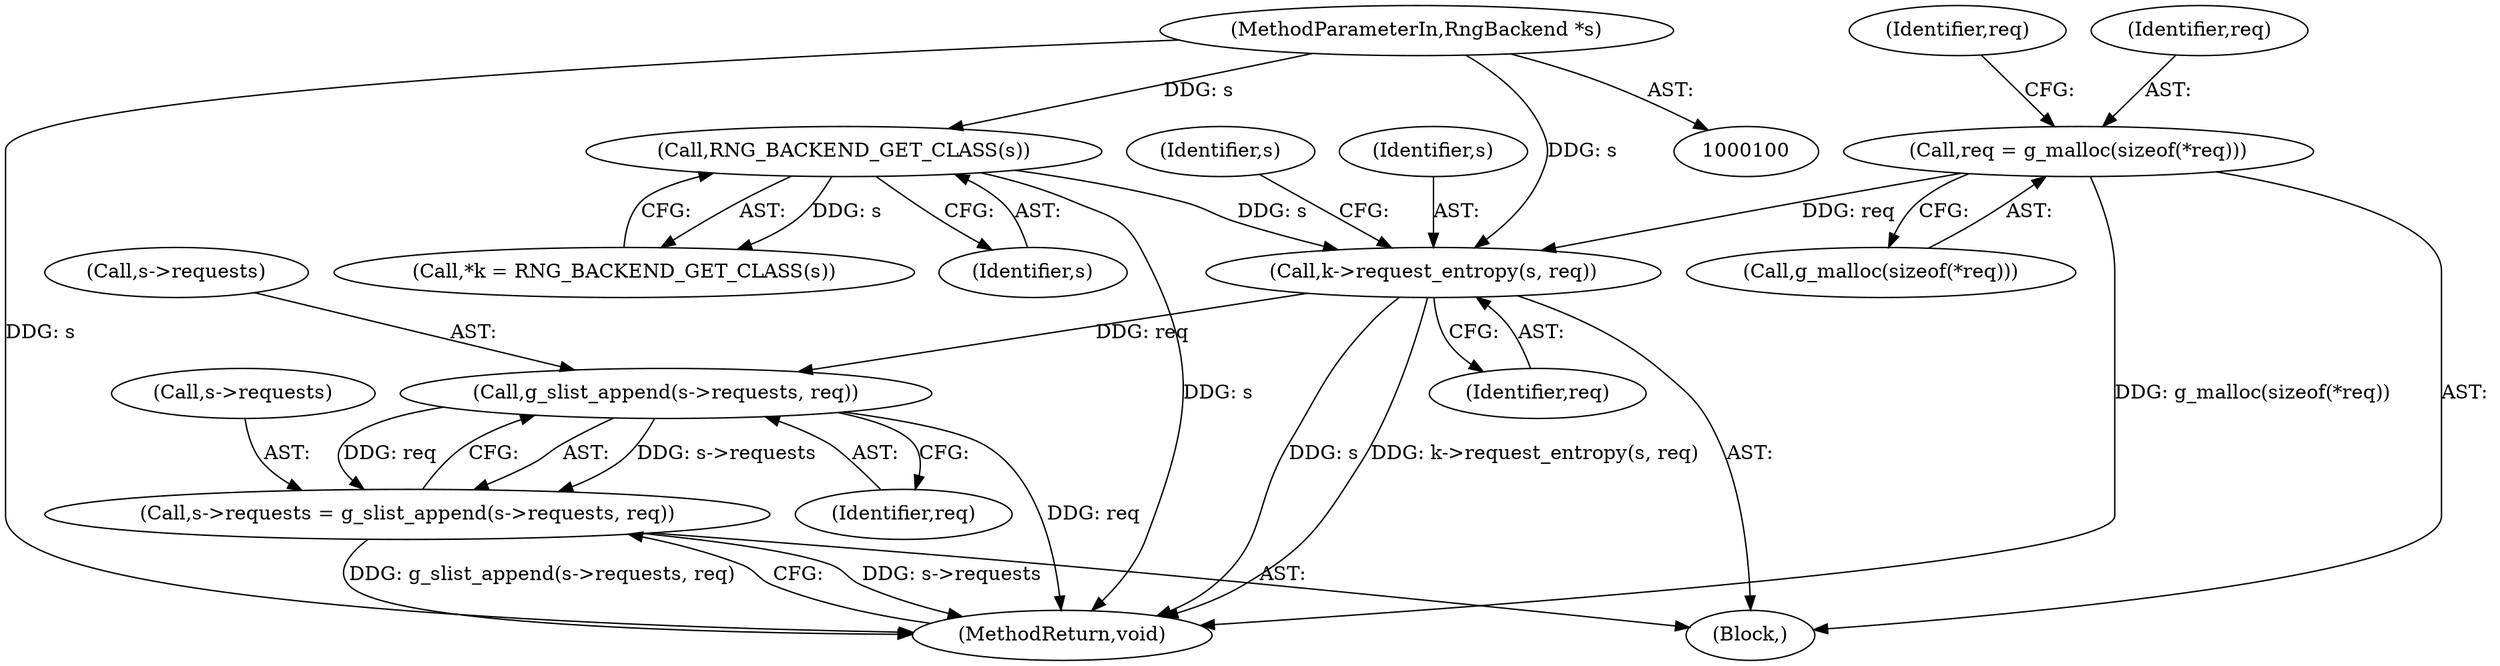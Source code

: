 digraph "0_qemu_60253ed1e6ec6d8e5ef2efe7bf755f475dce9956_0@pointer" {
"1000158" [label="(Call,g_slist_append(s->requests, req))"];
"1000151" [label="(Call,k->request_entropy(s, req))"];
"1000109" [label="(Call,RNG_BACKEND_GET_CLASS(s))"];
"1000101" [label="(MethodParameterIn,RngBackend *s)"];
"1000117" [label="(Call,req = g_malloc(sizeof(*req)))"];
"1000154" [label="(Call,s->requests = g_slist_append(s->requests, req))"];
"1000116" [label="(Block,)"];
"1000107" [label="(Call,*k = RNG_BACKEND_GET_CLASS(s))"];
"1000156" [label="(Identifier,s)"];
"1000119" [label="(Call,g_malloc(sizeof(*req)))"];
"1000109" [label="(Call,RNG_BACKEND_GET_CLASS(s))"];
"1000154" [label="(Call,s->requests = g_slist_append(s->requests, req))"];
"1000153" [label="(Identifier,req)"];
"1000162" [label="(Identifier,req)"];
"1000152" [label="(Identifier,s)"];
"1000110" [label="(Identifier,s)"];
"1000118" [label="(Identifier,req)"];
"1000125" [label="(Identifier,req)"];
"1000155" [label="(Call,s->requests)"];
"1000151" [label="(Call,k->request_entropy(s, req))"];
"1000159" [label="(Call,s->requests)"];
"1000101" [label="(MethodParameterIn,RngBackend *s)"];
"1000163" [label="(MethodReturn,void)"];
"1000158" [label="(Call,g_slist_append(s->requests, req))"];
"1000117" [label="(Call,req = g_malloc(sizeof(*req)))"];
"1000158" -> "1000154"  [label="AST: "];
"1000158" -> "1000162"  [label="CFG: "];
"1000159" -> "1000158"  [label="AST: "];
"1000162" -> "1000158"  [label="AST: "];
"1000154" -> "1000158"  [label="CFG: "];
"1000158" -> "1000163"  [label="DDG: req"];
"1000158" -> "1000154"  [label="DDG: s->requests"];
"1000158" -> "1000154"  [label="DDG: req"];
"1000151" -> "1000158"  [label="DDG: req"];
"1000151" -> "1000116"  [label="AST: "];
"1000151" -> "1000153"  [label="CFG: "];
"1000152" -> "1000151"  [label="AST: "];
"1000153" -> "1000151"  [label="AST: "];
"1000156" -> "1000151"  [label="CFG: "];
"1000151" -> "1000163"  [label="DDG: s"];
"1000151" -> "1000163"  [label="DDG: k->request_entropy(s, req)"];
"1000109" -> "1000151"  [label="DDG: s"];
"1000101" -> "1000151"  [label="DDG: s"];
"1000117" -> "1000151"  [label="DDG: req"];
"1000109" -> "1000107"  [label="AST: "];
"1000109" -> "1000110"  [label="CFG: "];
"1000110" -> "1000109"  [label="AST: "];
"1000107" -> "1000109"  [label="CFG: "];
"1000109" -> "1000163"  [label="DDG: s"];
"1000109" -> "1000107"  [label="DDG: s"];
"1000101" -> "1000109"  [label="DDG: s"];
"1000101" -> "1000100"  [label="AST: "];
"1000101" -> "1000163"  [label="DDG: s"];
"1000117" -> "1000116"  [label="AST: "];
"1000117" -> "1000119"  [label="CFG: "];
"1000118" -> "1000117"  [label="AST: "];
"1000119" -> "1000117"  [label="AST: "];
"1000125" -> "1000117"  [label="CFG: "];
"1000117" -> "1000163"  [label="DDG: g_malloc(sizeof(*req))"];
"1000154" -> "1000116"  [label="AST: "];
"1000155" -> "1000154"  [label="AST: "];
"1000163" -> "1000154"  [label="CFG: "];
"1000154" -> "1000163"  [label="DDG: s->requests"];
"1000154" -> "1000163"  [label="DDG: g_slist_append(s->requests, req)"];
}
